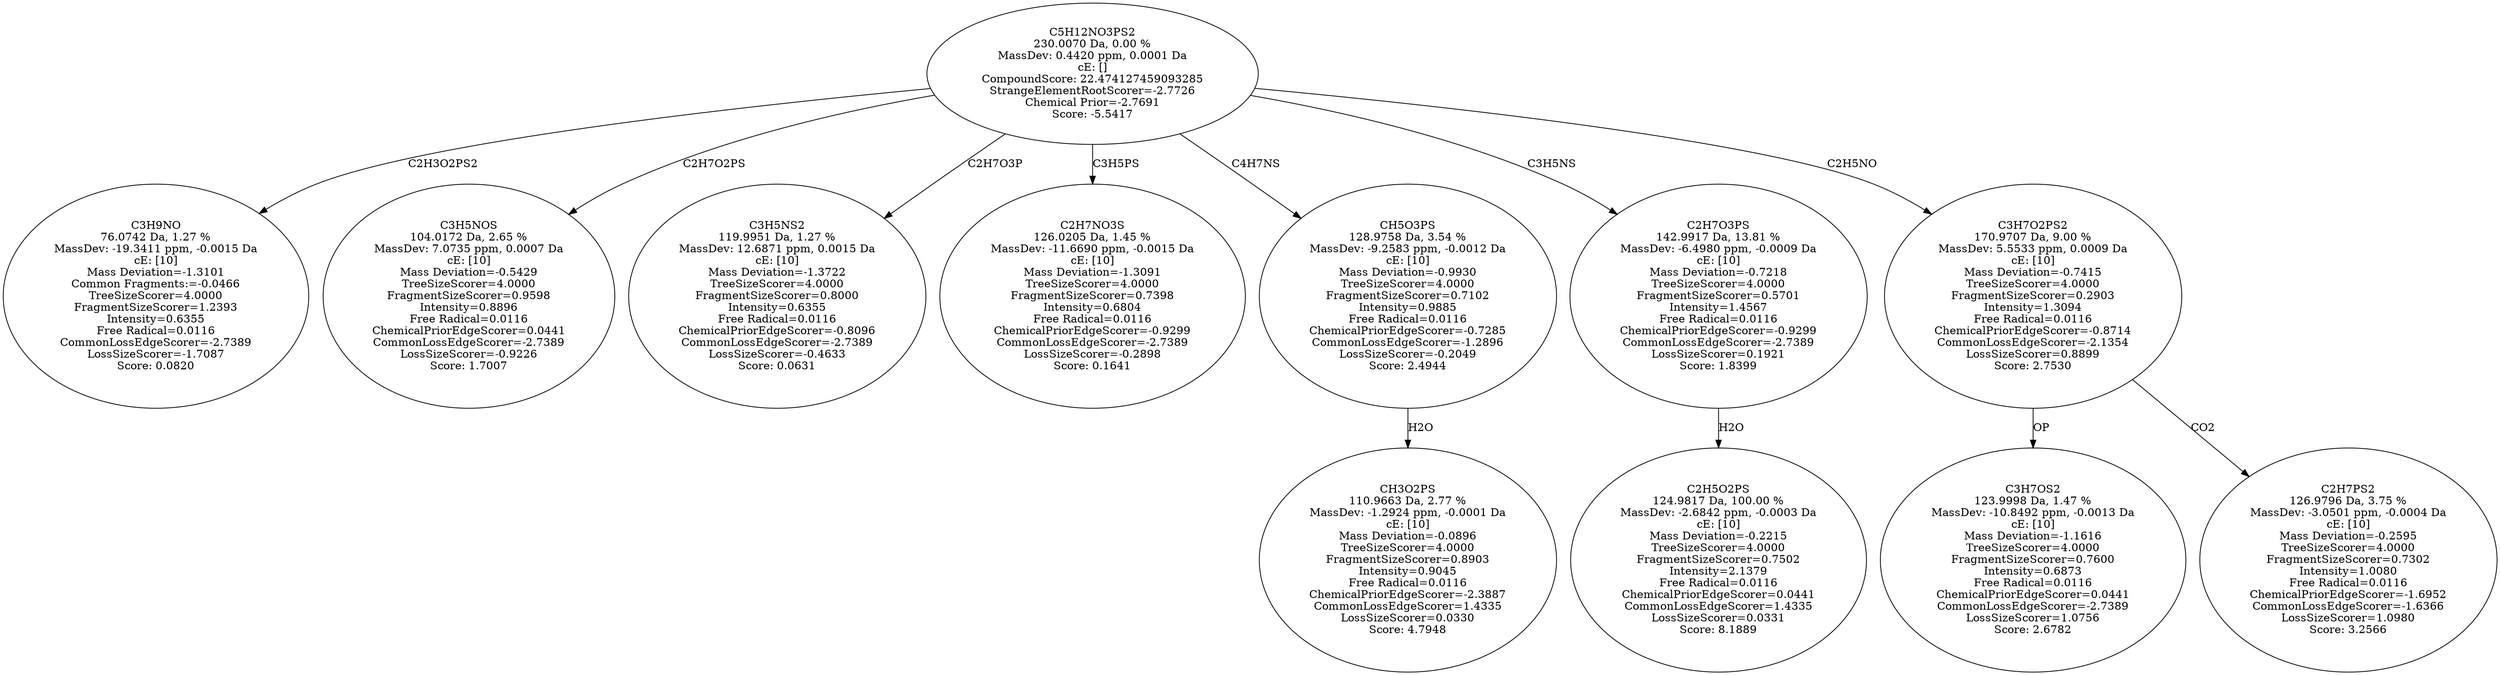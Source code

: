 strict digraph {
v1 [label="C3H9NO\n76.0742 Da, 1.27 %\nMassDev: -19.3411 ppm, -0.0015 Da\ncE: [10]\nMass Deviation=-1.3101\nCommon Fragments:=-0.0466\nTreeSizeScorer=4.0000\nFragmentSizeScorer=1.2393\nIntensity=0.6355\nFree Radical=0.0116\nCommonLossEdgeScorer=-2.7389\nLossSizeScorer=-1.7087\nScore: 0.0820"];
v2 [label="C3H5NOS\n104.0172 Da, 2.65 %\nMassDev: 7.0735 ppm, 0.0007 Da\ncE: [10]\nMass Deviation=-0.5429\nTreeSizeScorer=4.0000\nFragmentSizeScorer=0.9598\nIntensity=0.8896\nFree Radical=0.0116\nChemicalPriorEdgeScorer=0.0441\nCommonLossEdgeScorer=-2.7389\nLossSizeScorer=-0.9226\nScore: 1.7007"];
v3 [label="C3H5NS2\n119.9951 Da, 1.27 %\nMassDev: 12.6871 ppm, 0.0015 Da\ncE: [10]\nMass Deviation=-1.3722\nTreeSizeScorer=4.0000\nFragmentSizeScorer=0.8000\nIntensity=0.6355\nFree Radical=0.0116\nChemicalPriorEdgeScorer=-0.8096\nCommonLossEdgeScorer=-2.7389\nLossSizeScorer=-0.4633\nScore: 0.0631"];
v4 [label="C2H7NO3S\n126.0205 Da, 1.45 %\nMassDev: -11.6690 ppm, -0.0015 Da\ncE: [10]\nMass Deviation=-1.3091\nTreeSizeScorer=4.0000\nFragmentSizeScorer=0.7398\nIntensity=0.6804\nFree Radical=0.0116\nChemicalPriorEdgeScorer=-0.9299\nCommonLossEdgeScorer=-2.7389\nLossSizeScorer=-0.2898\nScore: 0.1641"];
v5 [label="CH3O2PS\n110.9663 Da, 2.77 %\nMassDev: -1.2924 ppm, -0.0001 Da\ncE: [10]\nMass Deviation=-0.0896\nTreeSizeScorer=4.0000\nFragmentSizeScorer=0.8903\nIntensity=0.9045\nFree Radical=0.0116\nChemicalPriorEdgeScorer=-2.3887\nCommonLossEdgeScorer=1.4335\nLossSizeScorer=0.0330\nScore: 4.7948"];
v6 [label="CH5O3PS\n128.9758 Da, 3.54 %\nMassDev: -9.2583 ppm, -0.0012 Da\ncE: [10]\nMass Deviation=-0.9930\nTreeSizeScorer=4.0000\nFragmentSizeScorer=0.7102\nIntensity=0.9885\nFree Radical=0.0116\nChemicalPriorEdgeScorer=-0.7285\nCommonLossEdgeScorer=-1.2896\nLossSizeScorer=-0.2049\nScore: 2.4944"];
v7 [label="C2H5O2PS\n124.9817 Da, 100.00 %\nMassDev: -2.6842 ppm, -0.0003 Da\ncE: [10]\nMass Deviation=-0.2215\nTreeSizeScorer=4.0000\nFragmentSizeScorer=0.7502\nIntensity=2.1379\nFree Radical=0.0116\nChemicalPriorEdgeScorer=0.0441\nCommonLossEdgeScorer=1.4335\nLossSizeScorer=0.0331\nScore: 8.1889"];
v8 [label="C2H7O3PS\n142.9917 Da, 13.81 %\nMassDev: -6.4980 ppm, -0.0009 Da\ncE: [10]\nMass Deviation=-0.7218\nTreeSizeScorer=4.0000\nFragmentSizeScorer=0.5701\nIntensity=1.4567\nFree Radical=0.0116\nChemicalPriorEdgeScorer=-0.9299\nCommonLossEdgeScorer=-2.7389\nLossSizeScorer=0.1921\nScore: 1.8399"];
v9 [label="C3H7OS2\n123.9998 Da, 1.47 %\nMassDev: -10.8492 ppm, -0.0013 Da\ncE: [10]\nMass Deviation=-1.1616\nTreeSizeScorer=4.0000\nFragmentSizeScorer=0.7600\nIntensity=0.6873\nFree Radical=0.0116\nChemicalPriorEdgeScorer=0.0441\nCommonLossEdgeScorer=-2.7389\nLossSizeScorer=1.0756\nScore: 2.6782"];
v10 [label="C2H7PS2\n126.9796 Da, 3.75 %\nMassDev: -3.0501 ppm, -0.0004 Da\ncE: [10]\nMass Deviation=-0.2595\nTreeSizeScorer=4.0000\nFragmentSizeScorer=0.7302\nIntensity=1.0080\nFree Radical=0.0116\nChemicalPriorEdgeScorer=-1.6952\nCommonLossEdgeScorer=-1.6366\nLossSizeScorer=1.0980\nScore: 3.2566"];
v11 [label="C3H7O2PS2\n170.9707 Da, 9.00 %\nMassDev: 5.5533 ppm, 0.0009 Da\ncE: [10]\nMass Deviation=-0.7415\nTreeSizeScorer=4.0000\nFragmentSizeScorer=0.2903\nIntensity=1.3094\nFree Radical=0.0116\nChemicalPriorEdgeScorer=-0.8714\nCommonLossEdgeScorer=-2.1354\nLossSizeScorer=0.8899\nScore: 2.7530"];
v12 [label="C5H12NO3PS2\n230.0070 Da, 0.00 %\nMassDev: 0.4420 ppm, 0.0001 Da\ncE: []\nCompoundScore: 22.474127459093285\nStrangeElementRootScorer=-2.7726\nChemical Prior=-2.7691\nScore: -5.5417"];
v12 -> v1 [label="C2H3O2PS2"];
v12 -> v2 [label="C2H7O2PS"];
v12 -> v3 [label="C2H7O3P"];
v12 -> v4 [label="C3H5PS"];
v6 -> v5 [label="H2O"];
v12 -> v6 [label="C4H7NS"];
v8 -> v7 [label="H2O"];
v12 -> v8 [label="C3H5NS"];
v11 -> v9 [label="OP"];
v11 -> v10 [label="CO2"];
v12 -> v11 [label="C2H5NO"];
}